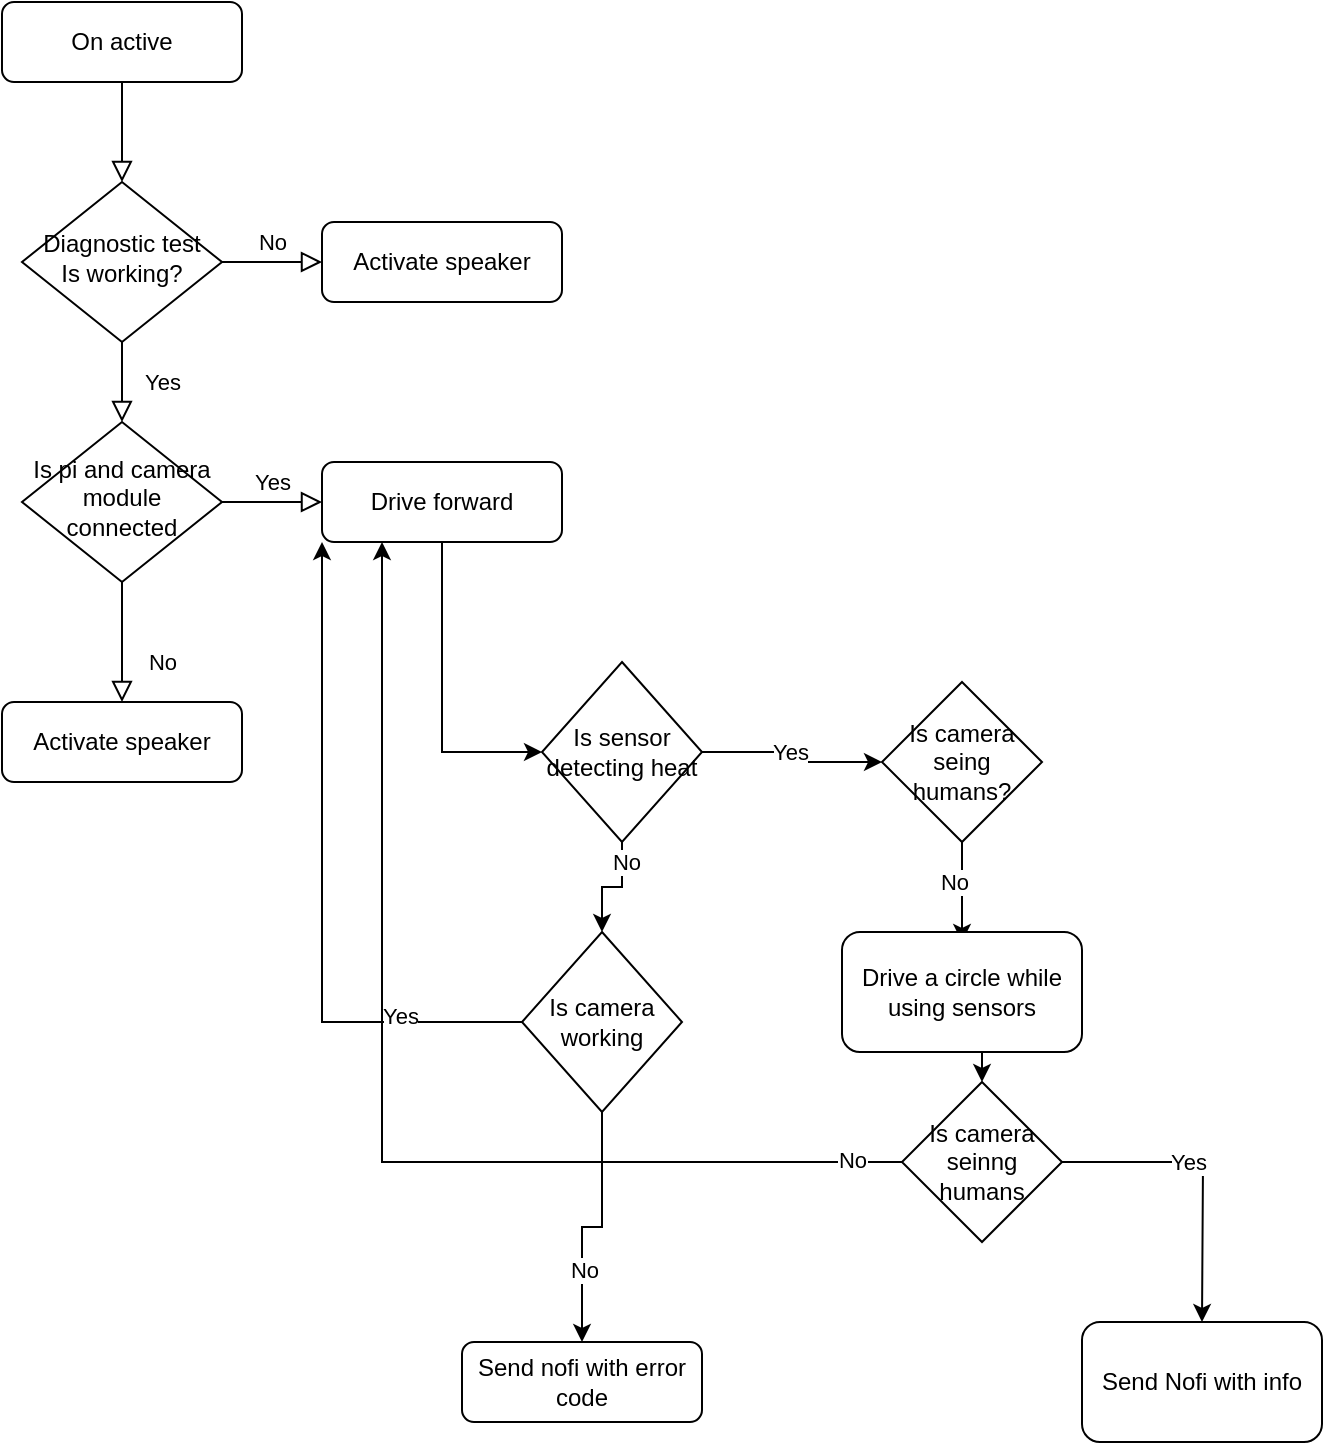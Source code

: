 <mxfile version="20.8.8" type="github">
  <diagram id="C5RBs43oDa-KdzZeNtuy" name="Page-1">
    <mxGraphModel dx="1764" dy="1393" grid="1" gridSize="10" guides="1" tooltips="1" connect="1" arrows="1" fold="1" page="1" pageScale="1" pageWidth="3300" pageHeight="4681" math="0" shadow="0">
      <root>
        <mxCell id="WIyWlLk6GJQsqaUBKTNV-0" />
        <mxCell id="WIyWlLk6GJQsqaUBKTNV-1" parent="WIyWlLk6GJQsqaUBKTNV-0" />
        <mxCell id="WIyWlLk6GJQsqaUBKTNV-2" value="" style="rounded=0;html=1;jettySize=auto;orthogonalLoop=1;fontSize=11;endArrow=block;endFill=0;endSize=8;strokeWidth=1;shadow=0;labelBackgroundColor=none;edgeStyle=orthogonalEdgeStyle;" parent="WIyWlLk6GJQsqaUBKTNV-1" source="WIyWlLk6GJQsqaUBKTNV-3" target="WIyWlLk6GJQsqaUBKTNV-6" edge="1">
          <mxGeometry relative="1" as="geometry" />
        </mxCell>
        <mxCell id="WIyWlLk6GJQsqaUBKTNV-3" value="On active" style="rounded=1;whiteSpace=wrap;html=1;fontSize=12;glass=0;strokeWidth=1;shadow=0;" parent="WIyWlLk6GJQsqaUBKTNV-1" vertex="1">
          <mxGeometry x="160" y="80" width="120" height="40" as="geometry" />
        </mxCell>
        <mxCell id="WIyWlLk6GJQsqaUBKTNV-4" value="Yes" style="rounded=0;html=1;jettySize=auto;orthogonalLoop=1;fontSize=11;endArrow=block;endFill=0;endSize=8;strokeWidth=1;shadow=0;labelBackgroundColor=none;edgeStyle=orthogonalEdgeStyle;" parent="WIyWlLk6GJQsqaUBKTNV-1" source="WIyWlLk6GJQsqaUBKTNV-6" target="WIyWlLk6GJQsqaUBKTNV-10" edge="1">
          <mxGeometry y="20" relative="1" as="geometry">
            <mxPoint as="offset" />
          </mxGeometry>
        </mxCell>
        <mxCell id="WIyWlLk6GJQsqaUBKTNV-5" value="No" style="edgeStyle=orthogonalEdgeStyle;rounded=0;html=1;jettySize=auto;orthogonalLoop=1;fontSize=11;endArrow=block;endFill=0;endSize=8;strokeWidth=1;shadow=0;labelBackgroundColor=none;" parent="WIyWlLk6GJQsqaUBKTNV-1" source="WIyWlLk6GJQsqaUBKTNV-6" target="WIyWlLk6GJQsqaUBKTNV-7" edge="1">
          <mxGeometry y="10" relative="1" as="geometry">
            <mxPoint as="offset" />
          </mxGeometry>
        </mxCell>
        <mxCell id="WIyWlLk6GJQsqaUBKTNV-6" value="Diagnostic test&lt;br&gt;Is working?" style="rhombus;whiteSpace=wrap;html=1;shadow=0;fontFamily=Helvetica;fontSize=12;align=center;strokeWidth=1;spacing=6;spacingTop=-4;" parent="WIyWlLk6GJQsqaUBKTNV-1" vertex="1">
          <mxGeometry x="170" y="170" width="100" height="80" as="geometry" />
        </mxCell>
        <mxCell id="WIyWlLk6GJQsqaUBKTNV-7" value="Activate speaker" style="rounded=1;whiteSpace=wrap;html=1;fontSize=12;glass=0;strokeWidth=1;shadow=0;" parent="WIyWlLk6GJQsqaUBKTNV-1" vertex="1">
          <mxGeometry x="320" y="190" width="120" height="40" as="geometry" />
        </mxCell>
        <mxCell id="WIyWlLk6GJQsqaUBKTNV-8" value="No" style="rounded=0;html=1;jettySize=auto;orthogonalLoop=1;fontSize=11;endArrow=block;endFill=0;endSize=8;strokeWidth=1;shadow=0;labelBackgroundColor=none;edgeStyle=orthogonalEdgeStyle;" parent="WIyWlLk6GJQsqaUBKTNV-1" source="WIyWlLk6GJQsqaUBKTNV-10" target="WIyWlLk6GJQsqaUBKTNV-11" edge="1">
          <mxGeometry x="0.333" y="20" relative="1" as="geometry">
            <mxPoint as="offset" />
          </mxGeometry>
        </mxCell>
        <mxCell id="WIyWlLk6GJQsqaUBKTNV-9" value="Yes" style="edgeStyle=orthogonalEdgeStyle;rounded=0;html=1;jettySize=auto;orthogonalLoop=1;fontSize=11;endArrow=block;endFill=0;endSize=8;strokeWidth=1;shadow=0;labelBackgroundColor=none;" parent="WIyWlLk6GJQsqaUBKTNV-1" source="WIyWlLk6GJQsqaUBKTNV-10" target="WIyWlLk6GJQsqaUBKTNV-12" edge="1">
          <mxGeometry y="10" relative="1" as="geometry">
            <mxPoint as="offset" />
          </mxGeometry>
        </mxCell>
        <mxCell id="WIyWlLk6GJQsqaUBKTNV-10" value="Is pi and camera module connected" style="rhombus;whiteSpace=wrap;html=1;shadow=0;fontFamily=Helvetica;fontSize=12;align=center;strokeWidth=1;spacing=6;spacingTop=-4;" parent="WIyWlLk6GJQsqaUBKTNV-1" vertex="1">
          <mxGeometry x="170" y="290" width="100" height="80" as="geometry" />
        </mxCell>
        <mxCell id="WIyWlLk6GJQsqaUBKTNV-11" value="Activate speaker" style="rounded=1;whiteSpace=wrap;html=1;fontSize=12;glass=0;strokeWidth=1;shadow=0;" parent="WIyWlLk6GJQsqaUBKTNV-1" vertex="1">
          <mxGeometry x="160" y="430" width="120" height="40" as="geometry" />
        </mxCell>
        <mxCell id="Pr40a_ziwBSW1AHDZl6H-1" style="edgeStyle=orthogonalEdgeStyle;rounded=0;orthogonalLoop=1;jettySize=auto;html=1;entryX=0;entryY=0.5;entryDx=0;entryDy=0;" edge="1" parent="WIyWlLk6GJQsqaUBKTNV-1" source="WIyWlLk6GJQsqaUBKTNV-12" target="Pr40a_ziwBSW1AHDZl6H-2">
          <mxGeometry relative="1" as="geometry">
            <mxPoint x="400" y="460" as="targetPoint" />
          </mxGeometry>
        </mxCell>
        <mxCell id="WIyWlLk6GJQsqaUBKTNV-12" value="Drive forward" style="rounded=1;whiteSpace=wrap;html=1;fontSize=12;glass=0;strokeWidth=1;shadow=0;" parent="WIyWlLk6GJQsqaUBKTNV-1" vertex="1">
          <mxGeometry x="320" y="310" width="120" height="40" as="geometry" />
        </mxCell>
        <mxCell id="Pr40a_ziwBSW1AHDZl6H-4" style="edgeStyle=orthogonalEdgeStyle;rounded=0;orthogonalLoop=1;jettySize=auto;html=1;" edge="1" parent="WIyWlLk6GJQsqaUBKTNV-1" source="Pr40a_ziwBSW1AHDZl6H-2" target="Pr40a_ziwBSW1AHDZl6H-3">
          <mxGeometry relative="1" as="geometry" />
        </mxCell>
        <mxCell id="Pr40a_ziwBSW1AHDZl6H-5" value="Yes" style="edgeLabel;html=1;align=center;verticalAlign=middle;resizable=0;points=[];" vertex="1" connectable="0" parent="Pr40a_ziwBSW1AHDZl6H-4">
          <mxGeometry x="-0.1" y="-1" relative="1" as="geometry">
            <mxPoint x="1" y="-1" as="offset" />
          </mxGeometry>
        </mxCell>
        <mxCell id="Pr40a_ziwBSW1AHDZl6H-7" style="edgeStyle=orthogonalEdgeStyle;rounded=0;orthogonalLoop=1;jettySize=auto;html=1;" edge="1" parent="WIyWlLk6GJQsqaUBKTNV-1" source="Pr40a_ziwBSW1AHDZl6H-2" target="Pr40a_ziwBSW1AHDZl6H-6">
          <mxGeometry relative="1" as="geometry" />
        </mxCell>
        <mxCell id="Pr40a_ziwBSW1AHDZl6H-8" value="No" style="edgeLabel;html=1;align=center;verticalAlign=middle;resizable=0;points=[];" vertex="1" connectable="0" parent="Pr40a_ziwBSW1AHDZl6H-7">
          <mxGeometry x="-0.654" y="2" relative="1" as="geometry">
            <mxPoint as="offset" />
          </mxGeometry>
        </mxCell>
        <mxCell id="Pr40a_ziwBSW1AHDZl6H-2" value="Is sensor detecting heat" style="rhombus;whiteSpace=wrap;html=1;" vertex="1" parent="WIyWlLk6GJQsqaUBKTNV-1">
          <mxGeometry x="430" y="410" width="80" height="90" as="geometry" />
        </mxCell>
        <mxCell id="Pr40a_ziwBSW1AHDZl6H-13" style="edgeStyle=orthogonalEdgeStyle;rounded=0;orthogonalLoop=1;jettySize=auto;html=1;" edge="1" parent="WIyWlLk6GJQsqaUBKTNV-1" source="Pr40a_ziwBSW1AHDZl6H-3">
          <mxGeometry relative="1" as="geometry">
            <mxPoint x="640" y="550" as="targetPoint" />
          </mxGeometry>
        </mxCell>
        <mxCell id="Pr40a_ziwBSW1AHDZl6H-17" value="No" style="edgeLabel;html=1;align=center;verticalAlign=middle;resizable=0;points=[];" vertex="1" connectable="0" parent="Pr40a_ziwBSW1AHDZl6H-13">
          <mxGeometry x="-0.2" y="-4" relative="1" as="geometry">
            <mxPoint as="offset" />
          </mxGeometry>
        </mxCell>
        <mxCell id="Pr40a_ziwBSW1AHDZl6H-3" value="Is camera seing humans?" style="rhombus;whiteSpace=wrap;html=1;" vertex="1" parent="WIyWlLk6GJQsqaUBKTNV-1">
          <mxGeometry x="600" y="420" width="80" height="80" as="geometry" />
        </mxCell>
        <mxCell id="Pr40a_ziwBSW1AHDZl6H-9" style="edgeStyle=orthogonalEdgeStyle;rounded=0;orthogonalLoop=1;jettySize=auto;html=1;entryX=0;entryY=1;entryDx=0;entryDy=0;" edge="1" parent="WIyWlLk6GJQsqaUBKTNV-1" source="Pr40a_ziwBSW1AHDZl6H-6" target="WIyWlLk6GJQsqaUBKTNV-12">
          <mxGeometry relative="1" as="geometry">
            <Array as="points">
              <mxPoint x="320" y="590" />
            </Array>
          </mxGeometry>
        </mxCell>
        <mxCell id="Pr40a_ziwBSW1AHDZl6H-10" value="Yes" style="edgeLabel;html=1;align=center;verticalAlign=middle;resizable=0;points=[];" vertex="1" connectable="0" parent="Pr40a_ziwBSW1AHDZl6H-9">
          <mxGeometry x="-0.641" y="-3" relative="1" as="geometry">
            <mxPoint as="offset" />
          </mxGeometry>
        </mxCell>
        <mxCell id="Pr40a_ziwBSW1AHDZl6H-30" style="edgeStyle=orthogonalEdgeStyle;rounded=0;orthogonalLoop=1;jettySize=auto;html=1;entryX=0.5;entryY=0;entryDx=0;entryDy=0;" edge="1" parent="WIyWlLk6GJQsqaUBKTNV-1" source="Pr40a_ziwBSW1AHDZl6H-6" target="Pr40a_ziwBSW1AHDZl6H-31">
          <mxGeometry relative="1" as="geometry">
            <mxPoint x="450" y="725" as="targetPoint" />
          </mxGeometry>
        </mxCell>
        <mxCell id="Pr40a_ziwBSW1AHDZl6H-32" value="No" style="edgeLabel;html=1;align=center;verticalAlign=middle;resizable=0;points=[];" vertex="1" connectable="0" parent="Pr40a_ziwBSW1AHDZl6H-30">
          <mxGeometry x="0.424" y="1" relative="1" as="geometry">
            <mxPoint as="offset" />
          </mxGeometry>
        </mxCell>
        <mxCell id="Pr40a_ziwBSW1AHDZl6H-6" value="Is camera working" style="rhombus;whiteSpace=wrap;html=1;" vertex="1" parent="WIyWlLk6GJQsqaUBKTNV-1">
          <mxGeometry x="420" y="545" width="80" height="90" as="geometry" />
        </mxCell>
        <mxCell id="Pr40a_ziwBSW1AHDZl6H-20" style="edgeStyle=orthogonalEdgeStyle;rounded=0;orthogonalLoop=1;jettySize=auto;html=1;exitX=0.5;exitY=1;exitDx=0;exitDy=0;entryX=0.5;entryY=0;entryDx=0;entryDy=0;" edge="1" parent="WIyWlLk6GJQsqaUBKTNV-1" source="Pr40a_ziwBSW1AHDZl6H-14" target="Pr40a_ziwBSW1AHDZl6H-19">
          <mxGeometry relative="1" as="geometry" />
        </mxCell>
        <mxCell id="Pr40a_ziwBSW1AHDZl6H-14" value="Drive a circle while using sensors" style="rounded=1;whiteSpace=wrap;html=1;" vertex="1" parent="WIyWlLk6GJQsqaUBKTNV-1">
          <mxGeometry x="580" y="545" width="120" height="60" as="geometry" />
        </mxCell>
        <mxCell id="Pr40a_ziwBSW1AHDZl6H-22" style="edgeStyle=orthogonalEdgeStyle;rounded=0;orthogonalLoop=1;jettySize=auto;html=1;" edge="1" parent="WIyWlLk6GJQsqaUBKTNV-1" source="Pr40a_ziwBSW1AHDZl6H-19">
          <mxGeometry relative="1" as="geometry">
            <mxPoint x="760" y="740" as="targetPoint" />
          </mxGeometry>
        </mxCell>
        <mxCell id="Pr40a_ziwBSW1AHDZl6H-24" value="Yes" style="edgeLabel;html=1;align=center;verticalAlign=middle;resizable=0;points=[];" vertex="1" connectable="0" parent="Pr40a_ziwBSW1AHDZl6H-22">
          <mxGeometry x="-0.16" y="1" relative="1" as="geometry">
            <mxPoint y="1" as="offset" />
          </mxGeometry>
        </mxCell>
        <mxCell id="Pr40a_ziwBSW1AHDZl6H-26" style="edgeStyle=orthogonalEdgeStyle;rounded=0;orthogonalLoop=1;jettySize=auto;html=1;entryX=0.25;entryY=1;entryDx=0;entryDy=0;" edge="1" parent="WIyWlLk6GJQsqaUBKTNV-1" source="Pr40a_ziwBSW1AHDZl6H-19" target="WIyWlLk6GJQsqaUBKTNV-12">
          <mxGeometry relative="1" as="geometry">
            <mxPoint x="320" y="610" as="targetPoint" />
          </mxGeometry>
        </mxCell>
        <mxCell id="Pr40a_ziwBSW1AHDZl6H-27" value="No" style="edgeLabel;html=1;align=center;verticalAlign=middle;resizable=0;points=[];" vertex="1" connectable="0" parent="Pr40a_ziwBSW1AHDZl6H-26">
          <mxGeometry x="-0.912" y="-1" relative="1" as="geometry">
            <mxPoint as="offset" />
          </mxGeometry>
        </mxCell>
        <mxCell id="Pr40a_ziwBSW1AHDZl6H-19" value="Is camera seinng humans" style="rhombus;whiteSpace=wrap;html=1;" vertex="1" parent="WIyWlLk6GJQsqaUBKTNV-1">
          <mxGeometry x="610" y="620" width="80" height="80" as="geometry" />
        </mxCell>
        <mxCell id="Pr40a_ziwBSW1AHDZl6H-23" value="Send Nofi with info" style="rounded=1;whiteSpace=wrap;html=1;" vertex="1" parent="WIyWlLk6GJQsqaUBKTNV-1">
          <mxGeometry x="700" y="740" width="120" height="60" as="geometry" />
        </mxCell>
        <mxCell id="Pr40a_ziwBSW1AHDZl6H-31" value="Send nofi with error code" style="rounded=1;whiteSpace=wrap;html=1;" vertex="1" parent="WIyWlLk6GJQsqaUBKTNV-1">
          <mxGeometry x="390" y="750" width="120" height="40" as="geometry" />
        </mxCell>
      </root>
    </mxGraphModel>
  </diagram>
</mxfile>
